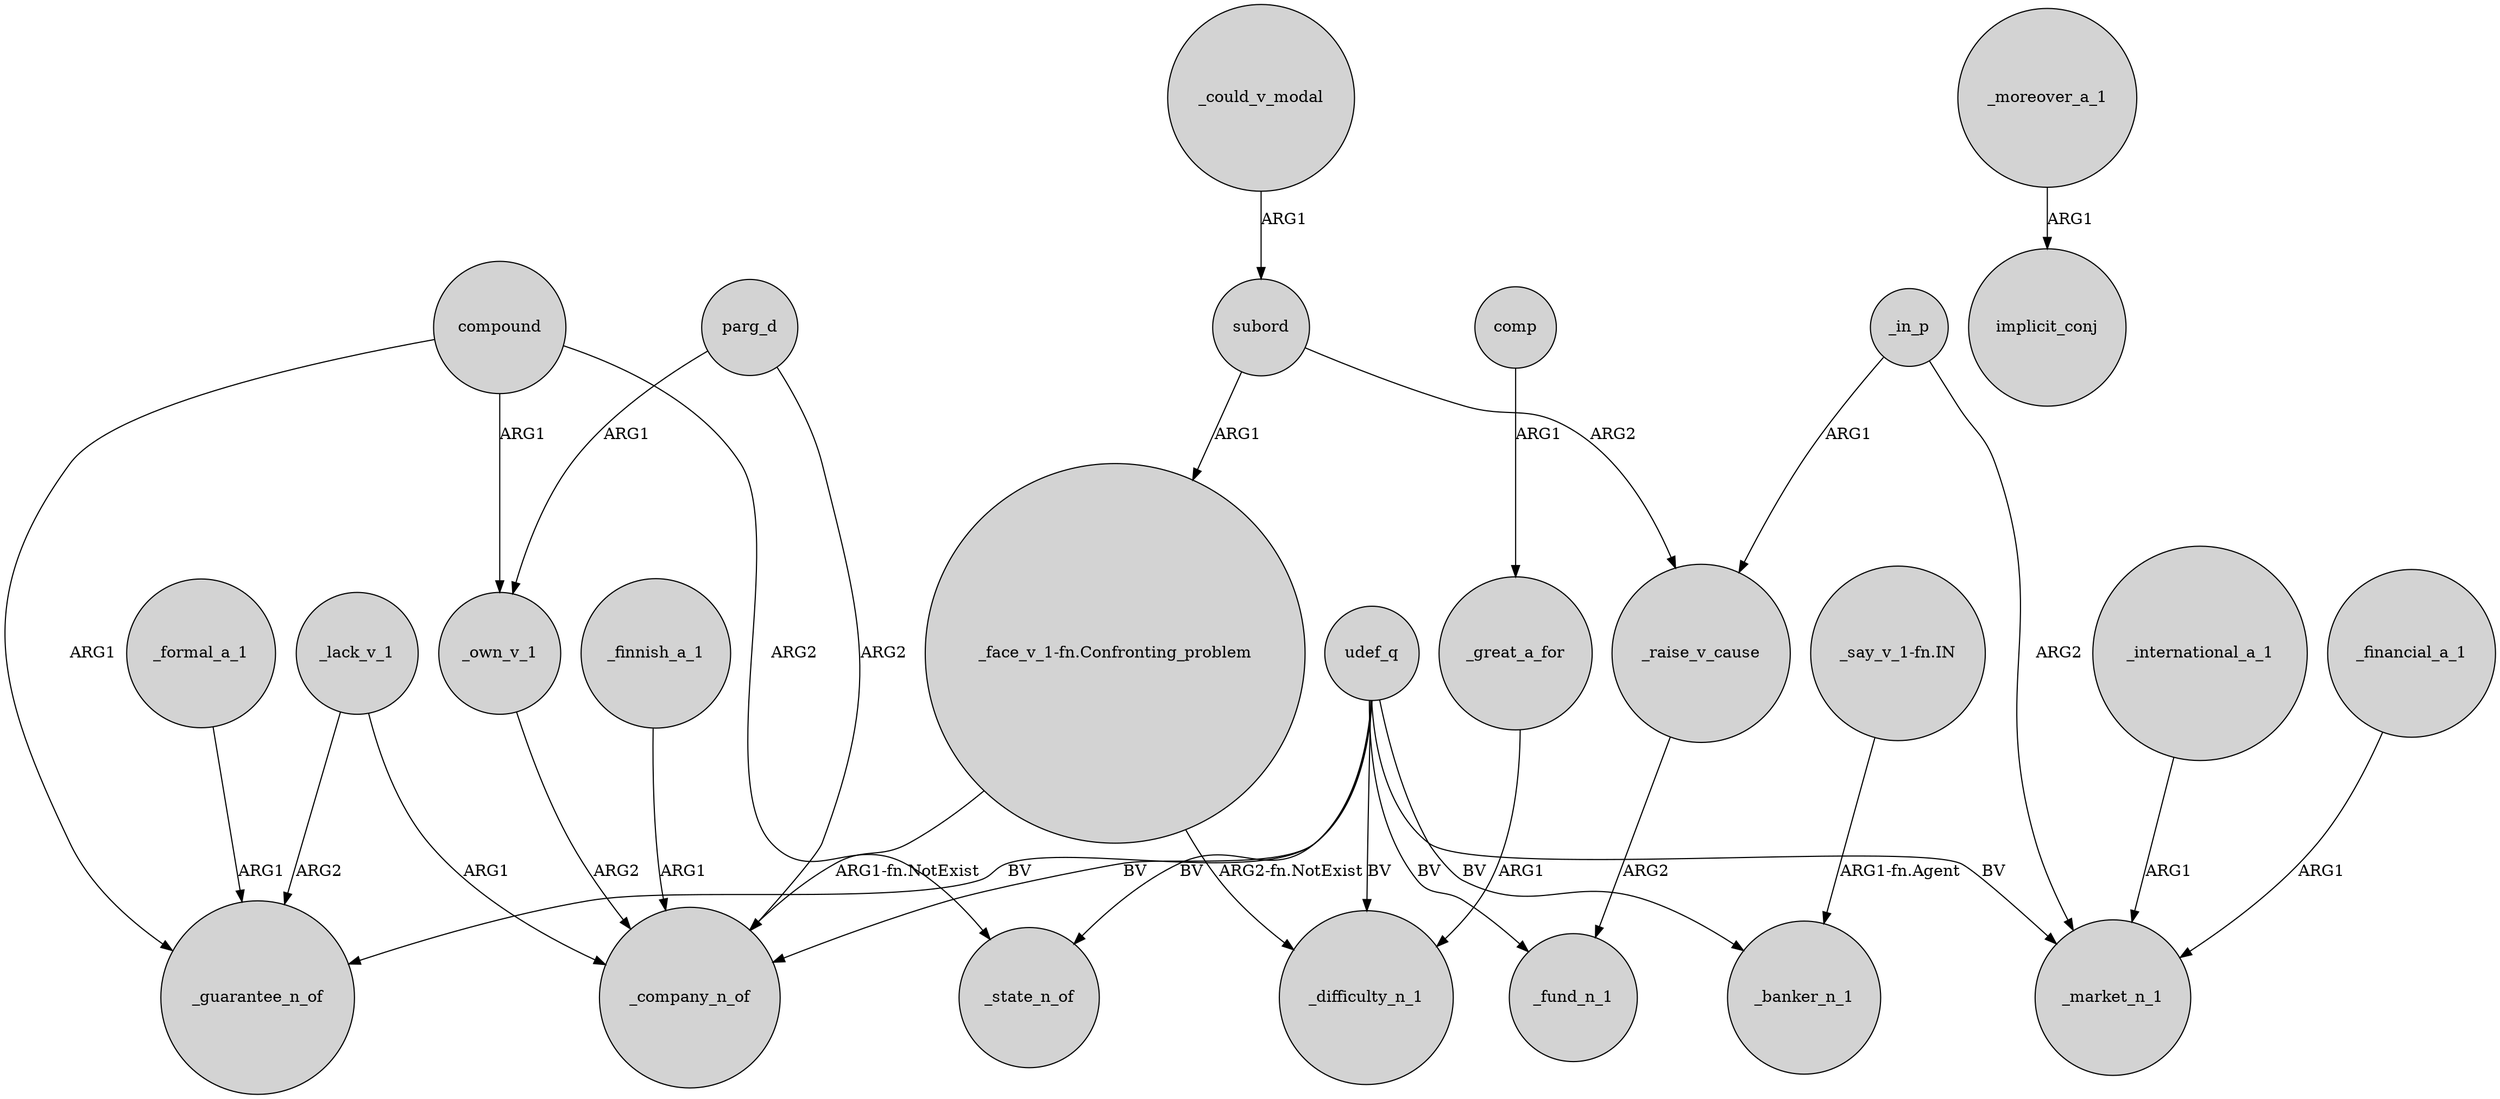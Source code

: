 digraph {
	node [shape=circle style=filled]
	_lack_v_1 -> _guarantee_n_of [label=ARG2]
	_formal_a_1 -> _guarantee_n_of [label=ARG1]
	_could_v_modal -> subord [label=ARG1]
	parg_d -> _own_v_1 [label=ARG1]
	udef_q -> _state_n_of [label=BV]
	udef_q -> _difficulty_n_1 [label=BV]
	"_face_v_1-fn.Confronting_problem" -> _company_n_of [label="ARG1-fn.NotExist"]
	compound -> _state_n_of [label=ARG2]
	udef_q -> _guarantee_n_of [label=BV]
	compound -> _own_v_1 [label=ARG1]
	udef_q -> _market_n_1 [label=BV]
	_great_a_for -> _difficulty_n_1 [label=ARG1]
	_international_a_1 -> _market_n_1 [label=ARG1]
	comp -> _great_a_for [label=ARG1]
	_financial_a_1 -> _market_n_1 [label=ARG1]
	_raise_v_cause -> _fund_n_1 [label=ARG2]
	"_face_v_1-fn.Confronting_problem" -> _difficulty_n_1 [label="ARG2-fn.NotExist"]
	subord -> "_face_v_1-fn.Confronting_problem" [label=ARG1]
	udef_q -> _banker_n_1 [label=BV]
	parg_d -> _company_n_of [label=ARG2]
	"_say_v_1-fn.IN" -> _banker_n_1 [label="ARG1-fn.Agent"]
	_in_p -> _raise_v_cause [label=ARG1]
	_lack_v_1 -> _company_n_of [label=ARG1]
	udef_q -> _fund_n_1 [label=BV]
	subord -> _raise_v_cause [label=ARG2]
	_finnish_a_1 -> _company_n_of [label=ARG1]
	_in_p -> _market_n_1 [label=ARG2]
	_moreover_a_1 -> implicit_conj [label=ARG1]
	compound -> _guarantee_n_of [label=ARG1]
	udef_q -> _company_n_of [label=BV]
	_own_v_1 -> _company_n_of [label=ARG2]
}
